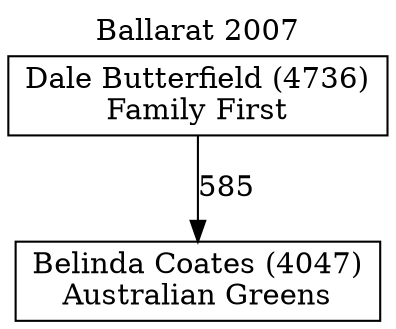 // House preference flow
digraph "Belinda Coates (4047)_Ballarat_2007" {
	graph [label="Ballarat 2007" labelloc=t mclimit=10]
	node [shape=box]
	"Belinda Coates (4047)" [label="Belinda Coates (4047)
Australian Greens"]
	"Dale Butterfield (4736)" [label="Dale Butterfield (4736)
Family First"]
	"Dale Butterfield (4736)" [label="Dale Butterfield (4736)
Family First"]
	"Dale Butterfield (4736)" -> "Belinda Coates (4047)" [label=585]
}
